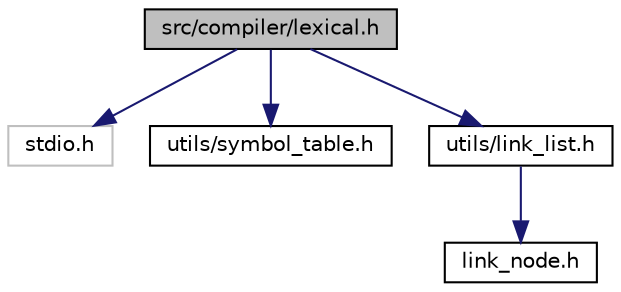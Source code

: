 digraph "src/compiler/lexical.h"
{
 // INTERACTIVE_SVG=YES
  edge [fontname="Helvetica",fontsize="10",labelfontname="Helvetica",labelfontsize="10"];
  node [fontname="Helvetica",fontsize="10",shape=record];
  Node0 [label="src/compiler/lexical.h",height=0.2,width=0.4,color="black", fillcolor="grey75", style="filled", fontcolor="black"];
  Node0 -> Node1 [color="midnightblue",fontsize="10",style="solid",fontname="Helvetica"];
  Node1 [label="stdio.h",height=0.2,width=0.4,color="grey75", fillcolor="white", style="filled"];
  Node0 -> Node2 [color="midnightblue",fontsize="10",style="solid",fontname="Helvetica"];
  Node2 [label="utils/symbol_table.h",height=0.2,width=0.4,color="black", fillcolor="white", style="filled",URL="$d2/dd5/symbol__table_8h.html",tooltip="Purpose: symbol table data structure. "];
  Node0 -> Node3 [color="midnightblue",fontsize="10",style="solid",fontname="Helvetica"];
  Node3 [label="utils/link_list.h",height=0.2,width=0.4,color="black", fillcolor="white", style="filled",URL="$d4/d51/link__list_8h.html",tooltip="Purpose: link_list data structure. "];
  Node3 -> Node4 [color="midnightblue",fontsize="10",style="solid",fontname="Helvetica"];
  Node4 [label="link_node.h",height=0.2,width=0.4,color="black", fillcolor="white", style="filled",URL="$d9/d56/link__node_8h.html",tooltip="Purpose: link_node data structure. "];
}
